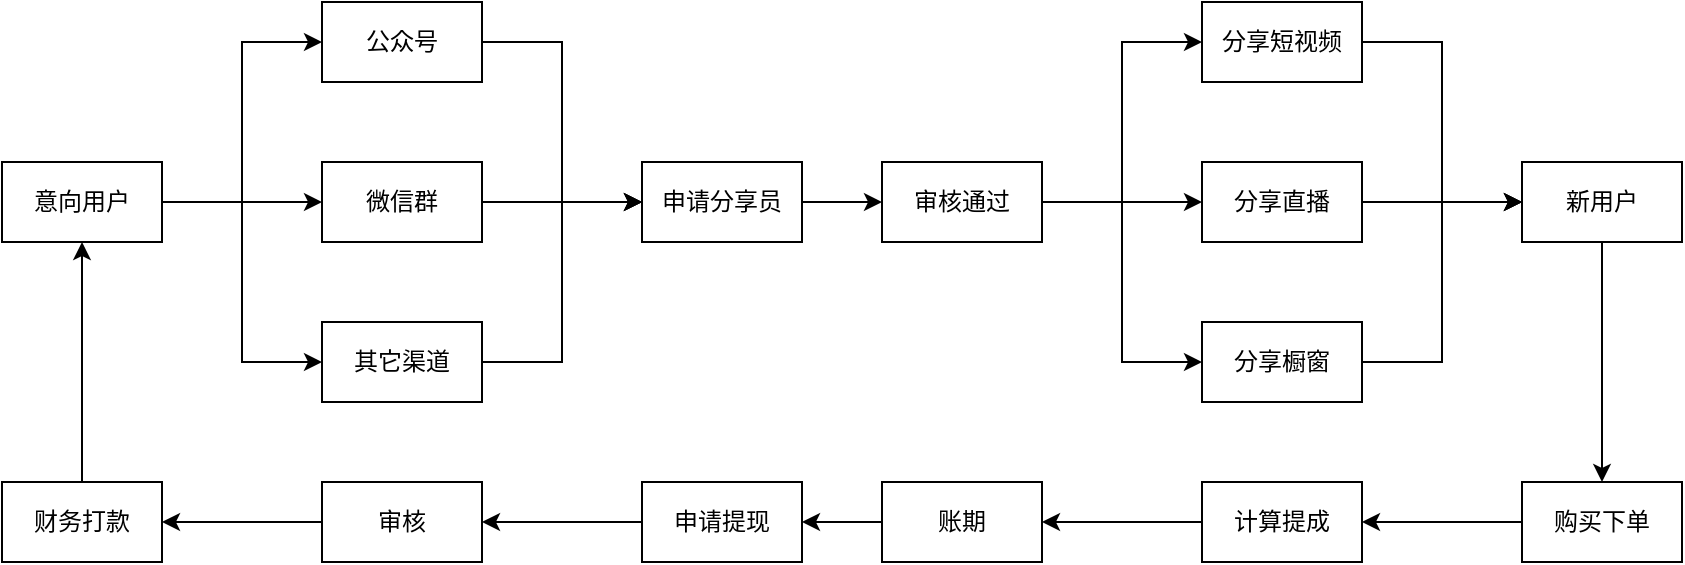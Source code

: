 <mxfile version="21.4.0" type="github">
  <diagram name="Page-1" id="cqT7LNDigBohw2mFp9kC">
    <mxGraphModel dx="1595" dy="770" grid="1" gridSize="10" guides="1" tooltips="1" connect="1" arrows="1" fold="1" page="0" pageScale="1" pageWidth="827" pageHeight="1169" math="0" shadow="0">
      <root>
        <mxCell id="0" />
        <mxCell id="1" parent="0" />
        <mxCell id="jdqZDWYSQFMs1c7O66Ka-6" style="edgeStyle=orthogonalEdgeStyle;rounded=0;orthogonalLoop=1;jettySize=auto;html=1;exitX=1;exitY=0.5;exitDx=0;exitDy=0;entryX=0;entryY=0.5;entryDx=0;entryDy=0;" edge="1" parent="1" source="jdqZDWYSQFMs1c7O66Ka-1" target="jdqZDWYSQFMs1c7O66Ka-5">
          <mxGeometry relative="1" as="geometry" />
        </mxCell>
        <mxCell id="jdqZDWYSQFMs1c7O66Ka-1" value="公众号" style="rounded=0;whiteSpace=wrap;html=1;" vertex="1" parent="1">
          <mxGeometry x="-40" y="200" width="80" height="40" as="geometry" />
        </mxCell>
        <mxCell id="jdqZDWYSQFMs1c7O66Ka-7" style="edgeStyle=orthogonalEdgeStyle;rounded=0;orthogonalLoop=1;jettySize=auto;html=1;exitX=1;exitY=0.5;exitDx=0;exitDy=0;entryX=0;entryY=0.5;entryDx=0;entryDy=0;" edge="1" parent="1" source="jdqZDWYSQFMs1c7O66Ka-2" target="jdqZDWYSQFMs1c7O66Ka-5">
          <mxGeometry relative="1" as="geometry" />
        </mxCell>
        <mxCell id="jdqZDWYSQFMs1c7O66Ka-2" value="微信群" style="rounded=0;whiteSpace=wrap;html=1;" vertex="1" parent="1">
          <mxGeometry x="-40" y="280" width="80" height="40" as="geometry" />
        </mxCell>
        <mxCell id="jdqZDWYSQFMs1c7O66Ka-8" style="edgeStyle=orthogonalEdgeStyle;rounded=0;orthogonalLoop=1;jettySize=auto;html=1;exitX=1;exitY=0.5;exitDx=0;exitDy=0;" edge="1" parent="1" source="jdqZDWYSQFMs1c7O66Ka-3">
          <mxGeometry relative="1" as="geometry">
            <mxPoint x="120" y="300" as="targetPoint" />
            <Array as="points">
              <mxPoint x="80" y="380" />
              <mxPoint x="80" y="300" />
            </Array>
          </mxGeometry>
        </mxCell>
        <mxCell id="jdqZDWYSQFMs1c7O66Ka-3" value="其它渠道" style="rounded=0;whiteSpace=wrap;html=1;" vertex="1" parent="1">
          <mxGeometry x="-40" y="360" width="80" height="40" as="geometry" />
        </mxCell>
        <mxCell id="jdqZDWYSQFMs1c7O66Ka-10" style="edgeStyle=orthogonalEdgeStyle;rounded=0;orthogonalLoop=1;jettySize=auto;html=1;exitX=1;exitY=0.5;exitDx=0;exitDy=0;" edge="1" parent="1" source="jdqZDWYSQFMs1c7O66Ka-5" target="jdqZDWYSQFMs1c7O66Ka-9">
          <mxGeometry relative="1" as="geometry" />
        </mxCell>
        <mxCell id="jdqZDWYSQFMs1c7O66Ka-5" value="申请分享员" style="rounded=0;whiteSpace=wrap;html=1;" vertex="1" parent="1">
          <mxGeometry x="120" y="280" width="80" height="40" as="geometry" />
        </mxCell>
        <mxCell id="jdqZDWYSQFMs1c7O66Ka-12" style="edgeStyle=orthogonalEdgeStyle;rounded=0;orthogonalLoop=1;jettySize=auto;html=1;exitX=1;exitY=0.5;exitDx=0;exitDy=0;" edge="1" parent="1" source="jdqZDWYSQFMs1c7O66Ka-9" target="jdqZDWYSQFMs1c7O66Ka-11">
          <mxGeometry relative="1" as="geometry" />
        </mxCell>
        <mxCell id="jdqZDWYSQFMs1c7O66Ka-14" style="edgeStyle=orthogonalEdgeStyle;rounded=0;orthogonalLoop=1;jettySize=auto;html=1;exitX=1;exitY=0.5;exitDx=0;exitDy=0;entryX=0;entryY=0.5;entryDx=0;entryDy=0;" edge="1" parent="1" source="jdqZDWYSQFMs1c7O66Ka-9" target="jdqZDWYSQFMs1c7O66Ka-13">
          <mxGeometry relative="1" as="geometry" />
        </mxCell>
        <mxCell id="jdqZDWYSQFMs1c7O66Ka-16" style="edgeStyle=orthogonalEdgeStyle;rounded=0;orthogonalLoop=1;jettySize=auto;html=1;exitX=1;exitY=0.5;exitDx=0;exitDy=0;entryX=0;entryY=0.5;entryDx=0;entryDy=0;" edge="1" parent="1" source="jdqZDWYSQFMs1c7O66Ka-9" target="jdqZDWYSQFMs1c7O66Ka-15">
          <mxGeometry relative="1" as="geometry" />
        </mxCell>
        <mxCell id="jdqZDWYSQFMs1c7O66Ka-9" value="审核通过" style="rounded=0;whiteSpace=wrap;html=1;" vertex="1" parent="1">
          <mxGeometry x="240" y="280" width="80" height="40" as="geometry" />
        </mxCell>
        <mxCell id="jdqZDWYSQFMs1c7O66Ka-19" style="edgeStyle=orthogonalEdgeStyle;rounded=0;orthogonalLoop=1;jettySize=auto;html=1;exitX=1;exitY=0.5;exitDx=0;exitDy=0;" edge="1" parent="1" source="jdqZDWYSQFMs1c7O66Ka-11">
          <mxGeometry relative="1" as="geometry">
            <mxPoint x="560" y="300" as="targetPoint" />
          </mxGeometry>
        </mxCell>
        <mxCell id="jdqZDWYSQFMs1c7O66Ka-11" value="分享直播" style="rounded=0;whiteSpace=wrap;html=1;" vertex="1" parent="1">
          <mxGeometry x="400" y="280" width="80" height="40" as="geometry" />
        </mxCell>
        <mxCell id="jdqZDWYSQFMs1c7O66Ka-18" style="edgeStyle=orthogonalEdgeStyle;rounded=0;orthogonalLoop=1;jettySize=auto;html=1;exitX=1;exitY=0.5;exitDx=0;exitDy=0;entryX=0;entryY=0.5;entryDx=0;entryDy=0;" edge="1" parent="1" source="jdqZDWYSQFMs1c7O66Ka-13" target="jdqZDWYSQFMs1c7O66Ka-17">
          <mxGeometry relative="1" as="geometry" />
        </mxCell>
        <mxCell id="jdqZDWYSQFMs1c7O66Ka-13" value="分享短视频" style="rounded=0;whiteSpace=wrap;html=1;" vertex="1" parent="1">
          <mxGeometry x="400" y="200" width="80" height="40" as="geometry" />
        </mxCell>
        <mxCell id="jdqZDWYSQFMs1c7O66Ka-20" style="edgeStyle=orthogonalEdgeStyle;rounded=0;orthogonalLoop=1;jettySize=auto;html=1;exitX=1;exitY=0.5;exitDx=0;exitDy=0;" edge="1" parent="1" source="jdqZDWYSQFMs1c7O66Ka-15">
          <mxGeometry relative="1" as="geometry">
            <mxPoint x="560" y="300" as="targetPoint" />
            <Array as="points">
              <mxPoint x="520" y="380" />
              <mxPoint x="520" y="300" />
            </Array>
          </mxGeometry>
        </mxCell>
        <mxCell id="jdqZDWYSQFMs1c7O66Ka-15" value="分享橱窗" style="rounded=0;whiteSpace=wrap;html=1;" vertex="1" parent="1">
          <mxGeometry x="400" y="360" width="80" height="40" as="geometry" />
        </mxCell>
        <mxCell id="jdqZDWYSQFMs1c7O66Ka-26" style="edgeStyle=orthogonalEdgeStyle;rounded=0;orthogonalLoop=1;jettySize=auto;html=1;exitX=0.5;exitY=1;exitDx=0;exitDy=0;" edge="1" parent="1" source="jdqZDWYSQFMs1c7O66Ka-17" target="jdqZDWYSQFMs1c7O66Ka-25">
          <mxGeometry relative="1" as="geometry" />
        </mxCell>
        <mxCell id="jdqZDWYSQFMs1c7O66Ka-17" value="新用户" style="rounded=0;whiteSpace=wrap;html=1;" vertex="1" parent="1">
          <mxGeometry x="560" y="280" width="80" height="40" as="geometry" />
        </mxCell>
        <mxCell id="jdqZDWYSQFMs1c7O66Ka-22" style="edgeStyle=orthogonalEdgeStyle;rounded=0;orthogonalLoop=1;jettySize=auto;html=1;exitX=1;exitY=0.5;exitDx=0;exitDy=0;entryX=0;entryY=0.5;entryDx=0;entryDy=0;" edge="1" parent="1" source="jdqZDWYSQFMs1c7O66Ka-21" target="jdqZDWYSQFMs1c7O66Ka-1">
          <mxGeometry relative="1" as="geometry" />
        </mxCell>
        <mxCell id="jdqZDWYSQFMs1c7O66Ka-23" style="edgeStyle=orthogonalEdgeStyle;rounded=0;orthogonalLoop=1;jettySize=auto;html=1;exitX=1;exitY=0.5;exitDx=0;exitDy=0;" edge="1" parent="1" source="jdqZDWYSQFMs1c7O66Ka-21" target="jdqZDWYSQFMs1c7O66Ka-2">
          <mxGeometry relative="1" as="geometry" />
        </mxCell>
        <mxCell id="jdqZDWYSQFMs1c7O66Ka-24" style="edgeStyle=orthogonalEdgeStyle;rounded=0;orthogonalLoop=1;jettySize=auto;html=1;exitX=1;exitY=0.5;exitDx=0;exitDy=0;entryX=0;entryY=0.5;entryDx=0;entryDy=0;" edge="1" parent="1" source="jdqZDWYSQFMs1c7O66Ka-21" target="jdqZDWYSQFMs1c7O66Ka-3">
          <mxGeometry relative="1" as="geometry" />
        </mxCell>
        <mxCell id="jdqZDWYSQFMs1c7O66Ka-21" value="意向用户" style="rounded=0;whiteSpace=wrap;html=1;" vertex="1" parent="1">
          <mxGeometry x="-200" y="280" width="80" height="40" as="geometry" />
        </mxCell>
        <mxCell id="jdqZDWYSQFMs1c7O66Ka-28" style="edgeStyle=orthogonalEdgeStyle;rounded=0;orthogonalLoop=1;jettySize=auto;html=1;exitX=0;exitY=0.5;exitDx=0;exitDy=0;entryX=1;entryY=0.5;entryDx=0;entryDy=0;" edge="1" parent="1" source="jdqZDWYSQFMs1c7O66Ka-25" target="jdqZDWYSQFMs1c7O66Ka-27">
          <mxGeometry relative="1" as="geometry" />
        </mxCell>
        <mxCell id="jdqZDWYSQFMs1c7O66Ka-25" value="购买下单" style="rounded=0;whiteSpace=wrap;html=1;" vertex="1" parent="1">
          <mxGeometry x="560" y="440" width="80" height="40" as="geometry" />
        </mxCell>
        <mxCell id="jdqZDWYSQFMs1c7O66Ka-30" style="edgeStyle=orthogonalEdgeStyle;rounded=0;orthogonalLoop=1;jettySize=auto;html=1;exitX=0;exitY=0.5;exitDx=0;exitDy=0;" edge="1" parent="1" source="jdqZDWYSQFMs1c7O66Ka-27" target="jdqZDWYSQFMs1c7O66Ka-29">
          <mxGeometry relative="1" as="geometry" />
        </mxCell>
        <mxCell id="jdqZDWYSQFMs1c7O66Ka-27" value="计算提成" style="rounded=0;whiteSpace=wrap;html=1;" vertex="1" parent="1">
          <mxGeometry x="400" y="440" width="80" height="40" as="geometry" />
        </mxCell>
        <mxCell id="jdqZDWYSQFMs1c7O66Ka-32" style="edgeStyle=orthogonalEdgeStyle;rounded=0;orthogonalLoop=1;jettySize=auto;html=1;exitX=0;exitY=0.5;exitDx=0;exitDy=0;entryX=1;entryY=0.5;entryDx=0;entryDy=0;" edge="1" parent="1" source="jdqZDWYSQFMs1c7O66Ka-29" target="jdqZDWYSQFMs1c7O66Ka-31">
          <mxGeometry relative="1" as="geometry" />
        </mxCell>
        <mxCell id="jdqZDWYSQFMs1c7O66Ka-29" value="账期" style="rounded=0;whiteSpace=wrap;html=1;" vertex="1" parent="1">
          <mxGeometry x="240" y="440" width="80" height="40" as="geometry" />
        </mxCell>
        <mxCell id="jdqZDWYSQFMs1c7O66Ka-34" style="edgeStyle=orthogonalEdgeStyle;rounded=0;orthogonalLoop=1;jettySize=auto;html=1;exitX=0;exitY=0.5;exitDx=0;exitDy=0;entryX=1;entryY=0.5;entryDx=0;entryDy=0;" edge="1" parent="1" source="jdqZDWYSQFMs1c7O66Ka-31" target="jdqZDWYSQFMs1c7O66Ka-33">
          <mxGeometry relative="1" as="geometry" />
        </mxCell>
        <mxCell id="jdqZDWYSQFMs1c7O66Ka-31" value="申请提现" style="rounded=0;whiteSpace=wrap;html=1;" vertex="1" parent="1">
          <mxGeometry x="120" y="440" width="80" height="40" as="geometry" />
        </mxCell>
        <mxCell id="jdqZDWYSQFMs1c7O66Ka-37" style="edgeStyle=orthogonalEdgeStyle;rounded=0;orthogonalLoop=1;jettySize=auto;html=1;exitX=0;exitY=0.5;exitDx=0;exitDy=0;" edge="1" parent="1" source="jdqZDWYSQFMs1c7O66Ka-33" target="jdqZDWYSQFMs1c7O66Ka-35">
          <mxGeometry relative="1" as="geometry" />
        </mxCell>
        <mxCell id="jdqZDWYSQFMs1c7O66Ka-33" value="审核" style="rounded=0;whiteSpace=wrap;html=1;" vertex="1" parent="1">
          <mxGeometry x="-40" y="440" width="80" height="40" as="geometry" />
        </mxCell>
        <mxCell id="jdqZDWYSQFMs1c7O66Ka-36" style="edgeStyle=orthogonalEdgeStyle;rounded=0;orthogonalLoop=1;jettySize=auto;html=1;exitX=0.5;exitY=0;exitDx=0;exitDy=0;" edge="1" parent="1" source="jdqZDWYSQFMs1c7O66Ka-35" target="jdqZDWYSQFMs1c7O66Ka-21">
          <mxGeometry relative="1" as="geometry" />
        </mxCell>
        <mxCell id="jdqZDWYSQFMs1c7O66Ka-35" value="财务打款" style="rounded=0;whiteSpace=wrap;html=1;" vertex="1" parent="1">
          <mxGeometry x="-200" y="440" width="80" height="40" as="geometry" />
        </mxCell>
      </root>
    </mxGraphModel>
  </diagram>
</mxfile>
